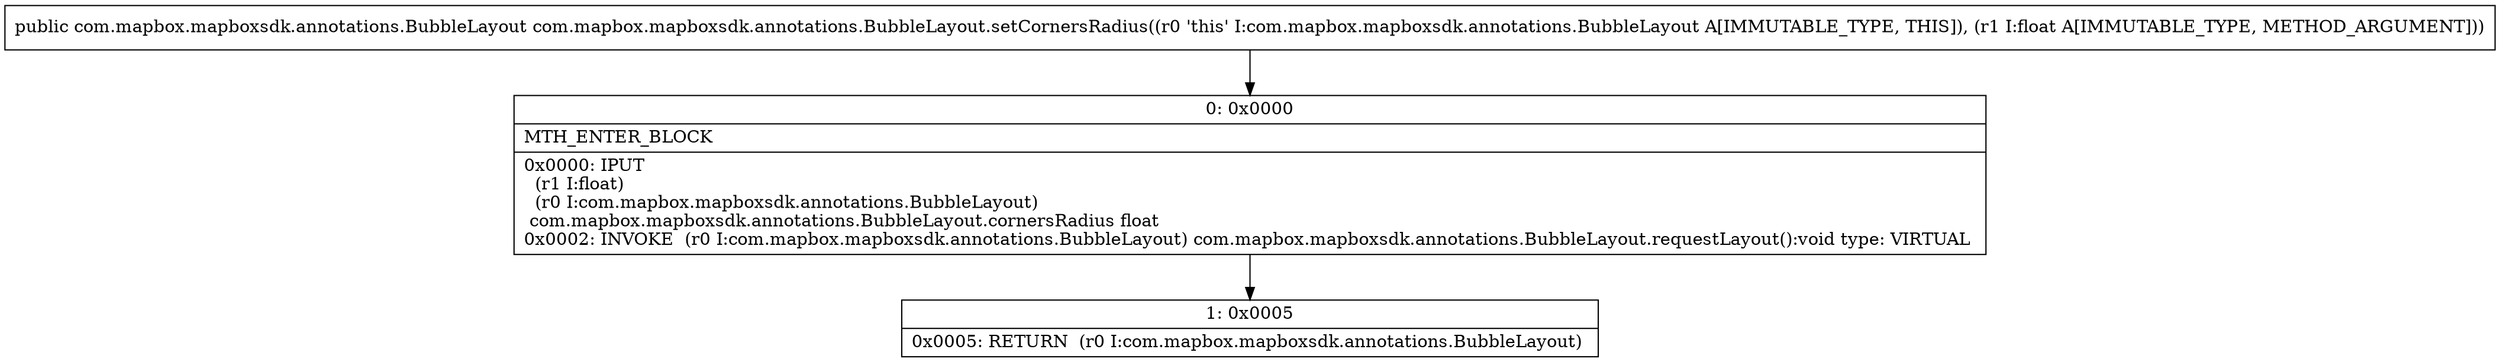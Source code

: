 digraph "CFG forcom.mapbox.mapboxsdk.annotations.BubbleLayout.setCornersRadius(F)Lcom\/mapbox\/mapboxsdk\/annotations\/BubbleLayout;" {
Node_0 [shape=record,label="{0\:\ 0x0000|MTH_ENTER_BLOCK\l|0x0000: IPUT  \l  (r1 I:float)\l  (r0 I:com.mapbox.mapboxsdk.annotations.BubbleLayout)\l com.mapbox.mapboxsdk.annotations.BubbleLayout.cornersRadius float \l0x0002: INVOKE  (r0 I:com.mapbox.mapboxsdk.annotations.BubbleLayout) com.mapbox.mapboxsdk.annotations.BubbleLayout.requestLayout():void type: VIRTUAL \l}"];
Node_1 [shape=record,label="{1\:\ 0x0005|0x0005: RETURN  (r0 I:com.mapbox.mapboxsdk.annotations.BubbleLayout) \l}"];
MethodNode[shape=record,label="{public com.mapbox.mapboxsdk.annotations.BubbleLayout com.mapbox.mapboxsdk.annotations.BubbleLayout.setCornersRadius((r0 'this' I:com.mapbox.mapboxsdk.annotations.BubbleLayout A[IMMUTABLE_TYPE, THIS]), (r1 I:float A[IMMUTABLE_TYPE, METHOD_ARGUMENT])) }"];
MethodNode -> Node_0;
Node_0 -> Node_1;
}

